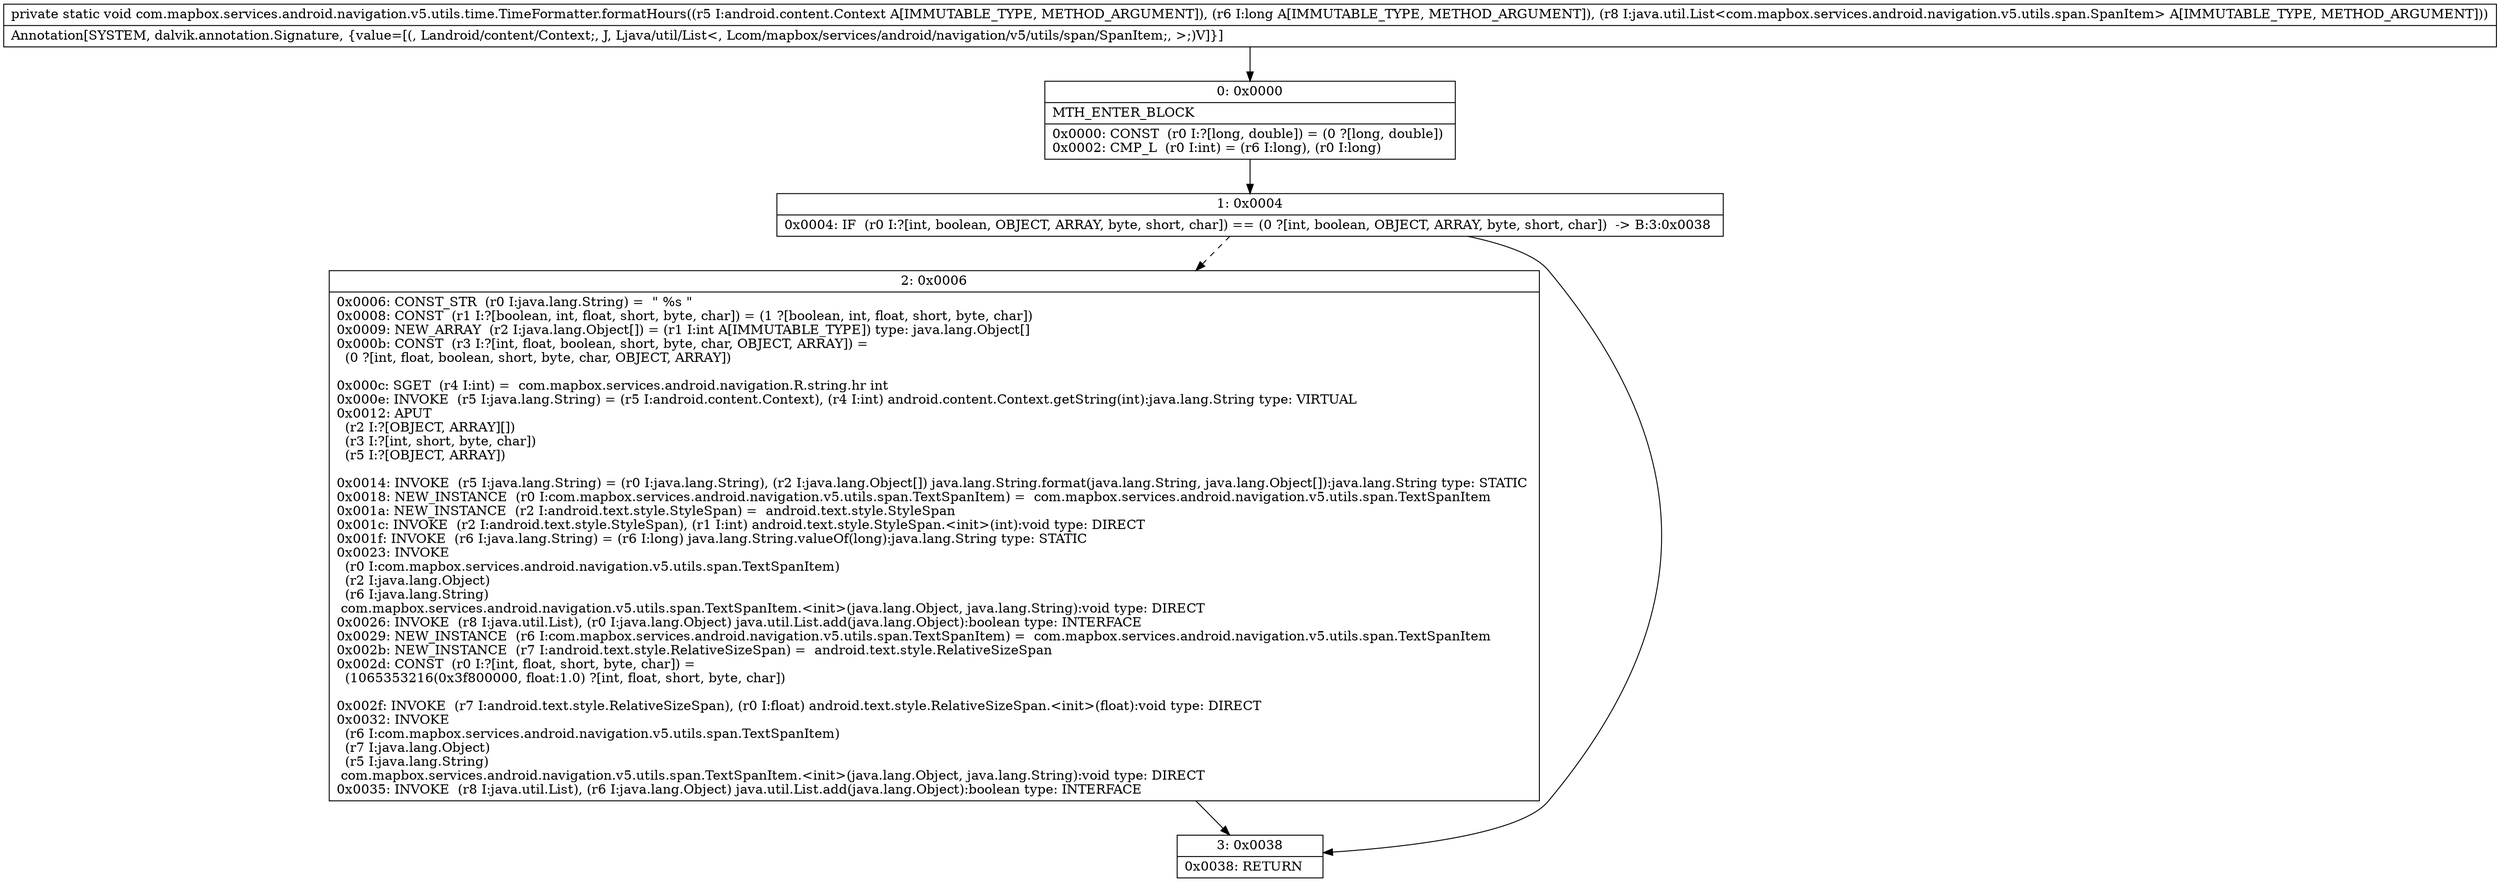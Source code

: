 digraph "CFG forcom.mapbox.services.android.navigation.v5.utils.time.TimeFormatter.formatHours(Landroid\/content\/Context;JLjava\/util\/List;)V" {
Node_0 [shape=record,label="{0\:\ 0x0000|MTH_ENTER_BLOCK\l|0x0000: CONST  (r0 I:?[long, double]) = (0 ?[long, double]) \l0x0002: CMP_L  (r0 I:int) = (r6 I:long), (r0 I:long) \l}"];
Node_1 [shape=record,label="{1\:\ 0x0004|0x0004: IF  (r0 I:?[int, boolean, OBJECT, ARRAY, byte, short, char]) == (0 ?[int, boolean, OBJECT, ARRAY, byte, short, char])  \-\> B:3:0x0038 \l}"];
Node_2 [shape=record,label="{2\:\ 0x0006|0x0006: CONST_STR  (r0 I:java.lang.String) =  \" %s \" \l0x0008: CONST  (r1 I:?[boolean, int, float, short, byte, char]) = (1 ?[boolean, int, float, short, byte, char]) \l0x0009: NEW_ARRAY  (r2 I:java.lang.Object[]) = (r1 I:int A[IMMUTABLE_TYPE]) type: java.lang.Object[] \l0x000b: CONST  (r3 I:?[int, float, boolean, short, byte, char, OBJECT, ARRAY]) = \l  (0 ?[int, float, boolean, short, byte, char, OBJECT, ARRAY])\l \l0x000c: SGET  (r4 I:int) =  com.mapbox.services.android.navigation.R.string.hr int \l0x000e: INVOKE  (r5 I:java.lang.String) = (r5 I:android.content.Context), (r4 I:int) android.content.Context.getString(int):java.lang.String type: VIRTUAL \l0x0012: APUT  \l  (r2 I:?[OBJECT, ARRAY][])\l  (r3 I:?[int, short, byte, char])\l  (r5 I:?[OBJECT, ARRAY])\l \l0x0014: INVOKE  (r5 I:java.lang.String) = (r0 I:java.lang.String), (r2 I:java.lang.Object[]) java.lang.String.format(java.lang.String, java.lang.Object[]):java.lang.String type: STATIC \l0x0018: NEW_INSTANCE  (r0 I:com.mapbox.services.android.navigation.v5.utils.span.TextSpanItem) =  com.mapbox.services.android.navigation.v5.utils.span.TextSpanItem \l0x001a: NEW_INSTANCE  (r2 I:android.text.style.StyleSpan) =  android.text.style.StyleSpan \l0x001c: INVOKE  (r2 I:android.text.style.StyleSpan), (r1 I:int) android.text.style.StyleSpan.\<init\>(int):void type: DIRECT \l0x001f: INVOKE  (r6 I:java.lang.String) = (r6 I:long) java.lang.String.valueOf(long):java.lang.String type: STATIC \l0x0023: INVOKE  \l  (r0 I:com.mapbox.services.android.navigation.v5.utils.span.TextSpanItem)\l  (r2 I:java.lang.Object)\l  (r6 I:java.lang.String)\l com.mapbox.services.android.navigation.v5.utils.span.TextSpanItem.\<init\>(java.lang.Object, java.lang.String):void type: DIRECT \l0x0026: INVOKE  (r8 I:java.util.List), (r0 I:java.lang.Object) java.util.List.add(java.lang.Object):boolean type: INTERFACE \l0x0029: NEW_INSTANCE  (r6 I:com.mapbox.services.android.navigation.v5.utils.span.TextSpanItem) =  com.mapbox.services.android.navigation.v5.utils.span.TextSpanItem \l0x002b: NEW_INSTANCE  (r7 I:android.text.style.RelativeSizeSpan) =  android.text.style.RelativeSizeSpan \l0x002d: CONST  (r0 I:?[int, float, short, byte, char]) = \l  (1065353216(0x3f800000, float:1.0) ?[int, float, short, byte, char])\l \l0x002f: INVOKE  (r7 I:android.text.style.RelativeSizeSpan), (r0 I:float) android.text.style.RelativeSizeSpan.\<init\>(float):void type: DIRECT \l0x0032: INVOKE  \l  (r6 I:com.mapbox.services.android.navigation.v5.utils.span.TextSpanItem)\l  (r7 I:java.lang.Object)\l  (r5 I:java.lang.String)\l com.mapbox.services.android.navigation.v5.utils.span.TextSpanItem.\<init\>(java.lang.Object, java.lang.String):void type: DIRECT \l0x0035: INVOKE  (r8 I:java.util.List), (r6 I:java.lang.Object) java.util.List.add(java.lang.Object):boolean type: INTERFACE \l}"];
Node_3 [shape=record,label="{3\:\ 0x0038|0x0038: RETURN   \l}"];
MethodNode[shape=record,label="{private static void com.mapbox.services.android.navigation.v5.utils.time.TimeFormatter.formatHours((r5 I:android.content.Context A[IMMUTABLE_TYPE, METHOD_ARGUMENT]), (r6 I:long A[IMMUTABLE_TYPE, METHOD_ARGUMENT]), (r8 I:java.util.List\<com.mapbox.services.android.navigation.v5.utils.span.SpanItem\> A[IMMUTABLE_TYPE, METHOD_ARGUMENT]))  | Annotation[SYSTEM, dalvik.annotation.Signature, \{value=[(, Landroid\/content\/Context;, J, Ljava\/util\/List\<, Lcom\/mapbox\/services\/android\/navigation\/v5\/utils\/span\/SpanItem;, \>;)V]\}]\l}"];
MethodNode -> Node_0;
Node_0 -> Node_1;
Node_1 -> Node_2[style=dashed];
Node_1 -> Node_3;
Node_2 -> Node_3;
}

